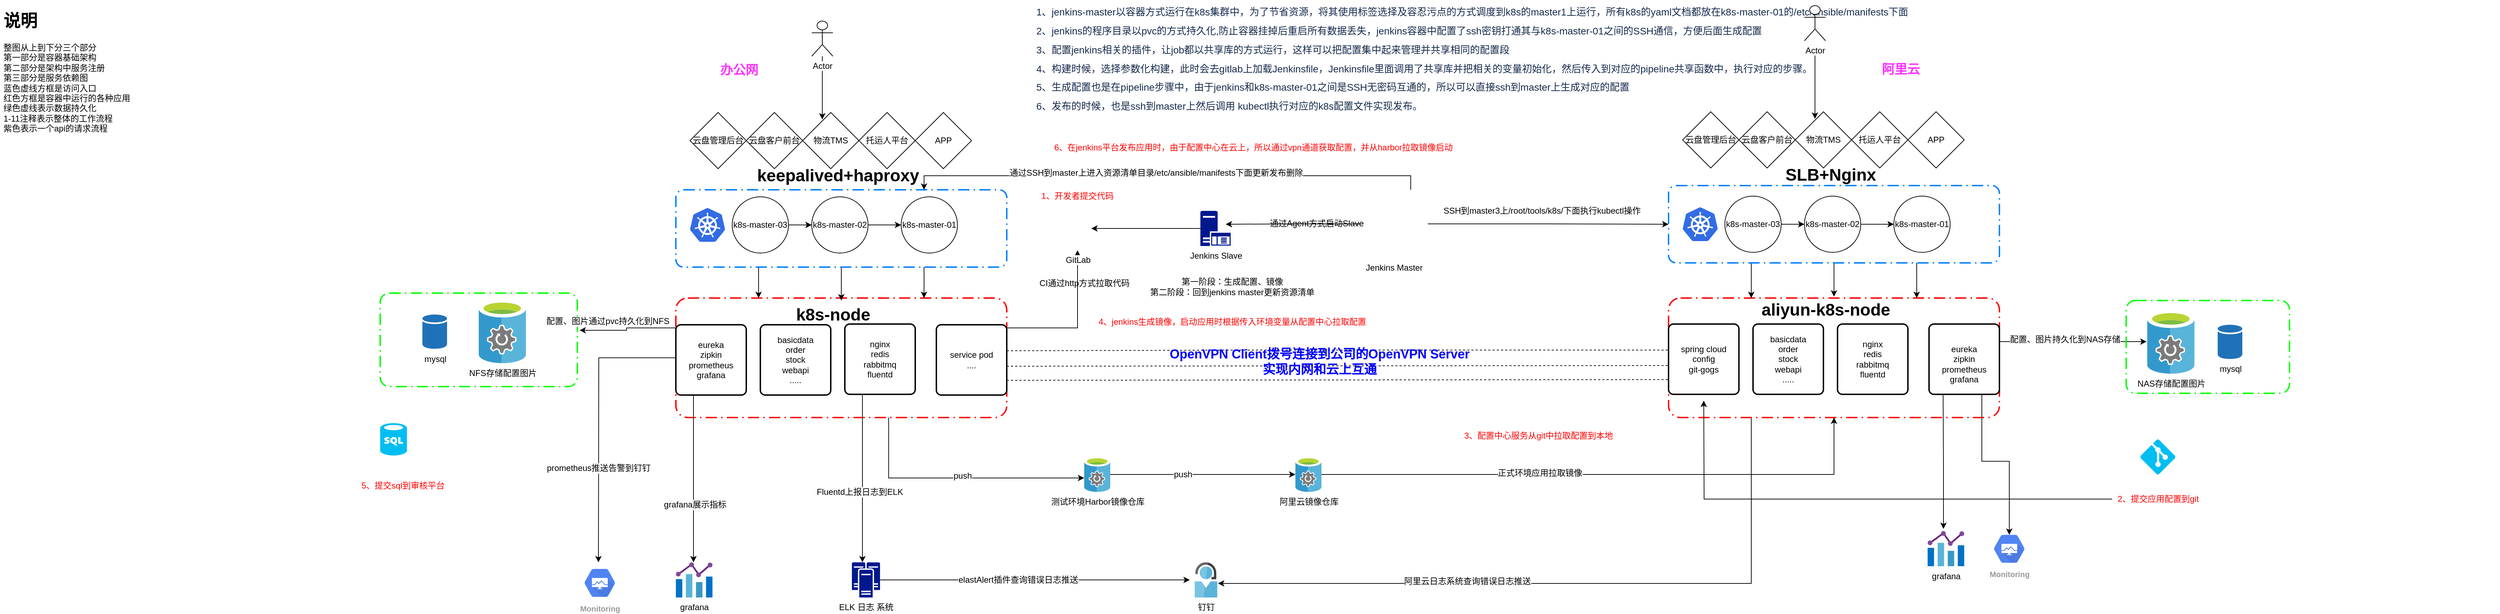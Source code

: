 <mxfile version="12.3.6" type="github" pages="1">
  <diagram id="JOAECc9dolxZvERgOYIs" name="第 1 页">
    <mxGraphModel dx="2412" dy="1940" grid="1" gridSize="10" guides="1" tooltips="1" connect="1" arrows="1" fold="1" page="1" pageScale="1" pageWidth="827" pageHeight="1169" math="0" shadow="0">
      <root>
        <mxCell id="0"/>
        <mxCell id="1" parent="0"/>
        <mxCell id="RfoIqtlfHeD6Kl8EGxVd-103" value="&lt;p style=&quot;margin: 0px ; padding: 0px ; color: rgb(23 , 43 , 77) ; font-family: , &amp;#34;blinkmacsystemfont&amp;#34; , &amp;#34;segoe ui&amp;#34; , &amp;#34;roboto&amp;#34; , &amp;#34;oxygen&amp;#34; , &amp;#34;ubuntu&amp;#34; , &amp;#34;fira sans&amp;#34; , &amp;#34;droid sans&amp;#34; , &amp;#34;helvetica neue&amp;#34; , sans-serif ; font-size: 14px ; background-color: rgb(255 , 255 , 255)&quot;&gt;1、jenkins-master以容器方式运行在k8s集群中，为了节省资源，将其使用标签选择及容忍污点的方式调度到k8s的master1上运行，所有k8s的yaml文档都放在k8s-master-01的/etc/ansible/manifests下面&lt;/p&gt;&lt;p style=&quot;margin: 10px 0px 0px ; padding: 0px ; color: rgb(23 , 43 , 77) ; font-family: , &amp;#34;blinkmacsystemfont&amp;#34; , &amp;#34;segoe ui&amp;#34; , &amp;#34;roboto&amp;#34; , &amp;#34;oxygen&amp;#34; , &amp;#34;ubuntu&amp;#34; , &amp;#34;fira sans&amp;#34; , &amp;#34;droid sans&amp;#34; , &amp;#34;helvetica neue&amp;#34; , sans-serif ; font-size: 14px ; background-color: rgb(255 , 255 , 255)&quot;&gt;2、jenkins的程序目录以pvc的方式持久化,防止容器挂掉后重启所有数据丢失，jenkins容器中配置了ssh密钥打通其与k8s-master-01之间的SSH通信，方便后面生成配置&lt;/p&gt;&lt;p style=&quot;margin: 10px 0px 0px ; padding: 0px ; color: rgb(23 , 43 , 77) ; font-family: , &amp;#34;blinkmacsystemfont&amp;#34; , &amp;#34;segoe ui&amp;#34; , &amp;#34;roboto&amp;#34; , &amp;#34;oxygen&amp;#34; , &amp;#34;ubuntu&amp;#34; , &amp;#34;fira sans&amp;#34; , &amp;#34;droid sans&amp;#34; , &amp;#34;helvetica neue&amp;#34; , sans-serif ; font-size: 14px ; background-color: rgb(255 , 255 , 255)&quot;&gt;3、配置jenkins相关的插件，让job都以共享库的方式运行，这样可以把配置集中起来管理并共享相同的配置段&lt;/p&gt;&lt;p style=&quot;margin: 10px 0px 0px ; padding: 0px ; color: rgb(23 , 43 , 77) ; font-family: , &amp;#34;blinkmacsystemfont&amp;#34; , &amp;#34;segoe ui&amp;#34; , &amp;#34;roboto&amp;#34; , &amp;#34;oxygen&amp;#34; , &amp;#34;ubuntu&amp;#34; , &amp;#34;fira sans&amp;#34; , &amp;#34;droid sans&amp;#34; , &amp;#34;helvetica neue&amp;#34; , sans-serif ; font-size: 14px ; background-color: rgb(255 , 255 , 255)&quot;&gt;4、构建时候，选择参数化构建，此时会去gitlab上加载Jenkinsfile，Jenkinsfile里面调用了共享库并把相关的变量初始化，然后传入到对应的pipeline共享函数中，执行对应的步骤。&lt;/p&gt;&lt;p style=&quot;margin: 10px 0px 0px ; padding: 0px ; color: rgb(23 , 43 , 77) ; font-family: , &amp;#34;blinkmacsystemfont&amp;#34; , &amp;#34;segoe ui&amp;#34; , &amp;#34;roboto&amp;#34; , &amp;#34;oxygen&amp;#34; , &amp;#34;ubuntu&amp;#34; , &amp;#34;fira sans&amp;#34; , &amp;#34;droid sans&amp;#34; , &amp;#34;helvetica neue&amp;#34; , sans-serif ; font-size: 14px ; background-color: rgb(255 , 255 , 255)&quot;&gt;5、生成配置也是在pipeline步骤中，由于jenkins和k8s-master-01之间是SSH无密码互通的，所以可以直接ssh到master上生成对应的配置&lt;/p&gt;&lt;p style=&quot;margin: 10px 0px 0px ; padding: 0px ; color: rgb(23 , 43 , 77) ; font-family: , &amp;#34;blinkmacsystemfont&amp;#34; , &amp;#34;segoe ui&amp;#34; , &amp;#34;roboto&amp;#34; , &amp;#34;oxygen&amp;#34; , &amp;#34;ubuntu&amp;#34; , &amp;#34;fira sans&amp;#34; , &amp;#34;droid sans&amp;#34; , &amp;#34;helvetica neue&amp;#34; , sans-serif ; font-size: 14px ; background-color: rgb(255 , 255 , 255)&quot;&gt;6、发布的时候，也是ssh到master上然后调用&amp;nbsp;kubectl执行对应的k8s配置文件实现发布。&lt;/p&gt;" style="text;html=1;strokeColor=none;fillColor=none;align=left;verticalAlign=middle;whiteSpace=wrap;rounded=0;shadow=0;" vertex="1" parent="1">
          <mxGeometry x="650" y="58" width="2080" height="31" as="geometry"/>
        </mxCell>
        <mxCell id="RfoIqtlfHeD6Kl8EGxVd-90" style="edgeStyle=orthogonalEdgeStyle;rounded=0;orthogonalLoop=1;jettySize=auto;html=1;exitX=0.25;exitY=1;exitDx=0;exitDy=0;entryX=1.031;entryY=0.6;entryDx=0;entryDy=0;entryPerimeter=0;" edge="1" parent="1" source="RfoIqtlfHeD6Kl8EGxVd-40" target="RfoIqtlfHeD6Kl8EGxVd-88">
          <mxGeometry relative="1" as="geometry"/>
        </mxCell>
        <mxCell id="RfoIqtlfHeD6Kl8EGxVd-91" value="阿里云日志系统查询错误日志推送" style="text;html=1;align=center;verticalAlign=middle;resizable=0;points=[];;labelBackgroundColor=#ffffff;" vertex="1" connectable="0" parent="RfoIqtlfHeD6Kl8EGxVd-90">
          <mxGeometry x="0.288" y="-3" relative="1" as="geometry">
            <mxPoint as="offset"/>
          </mxGeometry>
        </mxCell>
        <mxCell id="RfoIqtlfHeD6Kl8EGxVd-40" value="" style="rounded=1;arcSize=10;dashed=1;strokeColor=#FF0000;fillColor=none;gradientColor=none;dashPattern=8 3 1 3;strokeWidth=2;shadow=0;" vertex="1" parent="1">
          <mxGeometry x="1550" y="414" width="470" height="170" as="geometry"/>
        </mxCell>
        <mxCell id="RfoIqtlfHeD6Kl8EGxVd-110" style="edgeStyle=orthogonalEdgeStyle;rounded=0;orthogonalLoop=1;jettySize=auto;html=1;exitX=1;exitY=0.25;exitDx=0;exitDy=0;entryX=0.5;entryY=1;entryDx=0;entryDy=0;" edge="1" parent="1" source="RfoIqtlfHeD6Kl8EGxVd-7" target="RfoIqtlfHeD6Kl8EGxVd-108">
          <mxGeometry relative="1" as="geometry"/>
        </mxCell>
        <mxCell id="RfoIqtlfHeD6Kl8EGxVd-7" value="" style="rounded=1;arcSize=10;dashed=1;strokeColor=#FF0000;fillColor=none;gradientColor=none;dashPattern=8 3 1 3;strokeWidth=2;shadow=0;" vertex="1" parent="1">
          <mxGeometry x="140" y="414" width="470" height="170" as="geometry"/>
        </mxCell>
        <mxCell id="RfoIqtlfHeD6Kl8EGxVd-17" value="" style="rounded=1;arcSize=10;dashed=1;strokeColor=#00FF00;fillColor=none;gradientColor=none;dashPattern=8 3 1 3;strokeWidth=2;shadow=0;" vertex="1" parent="1">
          <mxGeometry x="-280" y="407" width="280" height="133" as="geometry"/>
        </mxCell>
        <mxCell id="RfoIqtlfHeD6Kl8EGxVd-18" style="edgeStyle=orthogonalEdgeStyle;rounded=0;orthogonalLoop=1;jettySize=auto;html=1;exitX=0;exitY=0.25;exitDx=0;exitDy=0;entryX=1.011;entryY=0.398;entryDx=0;entryDy=0;entryPerimeter=0;" edge="1" parent="1" source="RfoIqtlfHeD6Kl8EGxVd-7" target="RfoIqtlfHeD6Kl8EGxVd-17">
          <mxGeometry relative="1" as="geometry"/>
        </mxCell>
        <mxCell id="RfoIqtlfHeD6Kl8EGxVd-19" value="配置、图片通过pvc持久化到NFS" style="text;html=1;align=center;verticalAlign=middle;resizable=0;points=[];;labelBackgroundColor=#ffffff;" vertex="1" connectable="0" parent="RfoIqtlfHeD6Kl8EGxVd-18">
          <mxGeometry x="0.329" y="-3" relative="1" as="geometry">
            <mxPoint x="-8" y="-10" as="offset"/>
          </mxGeometry>
        </mxCell>
        <mxCell id="RfoIqtlfHeD6Kl8EGxVd-21" style="edgeStyle=orthogonalEdgeStyle;rounded=0;orthogonalLoop=1;jettySize=auto;html=1;" edge="1" parent="1" source="RfoIqtlfHeD6Kl8EGxVd-7">
          <mxGeometry relative="1" as="geometry">
            <mxPoint x="30" y="790" as="targetPoint"/>
          </mxGeometry>
        </mxCell>
        <mxCell id="RfoIqtlfHeD6Kl8EGxVd-29" value="prometheus推送告警到钉钉" style="text;html=1;align=center;verticalAlign=middle;resizable=0;points=[];;labelBackgroundColor=#ffffff;" vertex="1" connectable="0" parent="RfoIqtlfHeD6Kl8EGxVd-21">
          <mxGeometry x="0.332" relative="1" as="geometry">
            <mxPoint as="offset"/>
          </mxGeometry>
        </mxCell>
        <mxCell id="RfoIqtlfHeD6Kl8EGxVd-34" style="edgeStyle=orthogonalEdgeStyle;rounded=0;orthogonalLoop=1;jettySize=auto;html=1;exitX=0.643;exitY=1;exitDx=0;exitDy=0;entryX=0;entryY=0.6;entryDx=0;entryDy=0;entryPerimeter=0;exitPerimeter=0;" edge="1" parent="1" source="RfoIqtlfHeD6Kl8EGxVd-7" target="RfoIqtlfHeD6Kl8EGxVd-32">
          <mxGeometry relative="1" as="geometry"/>
        </mxCell>
        <mxCell id="RfoIqtlfHeD6Kl8EGxVd-72" value="push" style="text;html=1;align=center;verticalAlign=middle;resizable=0;points=[];;labelBackgroundColor=#ffffff;" vertex="1" connectable="0" parent="RfoIqtlfHeD6Kl8EGxVd-34">
          <mxGeometry x="0.05" y="3" relative="1" as="geometry">
            <mxPoint as="offset"/>
          </mxGeometry>
        </mxCell>
        <mxCell id="RfoIqtlfHeD6Kl8EGxVd-81" style="edgeStyle=orthogonalEdgeStyle;rounded=0;orthogonalLoop=1;jettySize=auto;html=1;exitX=0.25;exitY=1;exitDx=0;exitDy=0;entryX=0.25;entryY=0;entryDx=0;entryDy=0;" edge="1" parent="1" source="RfoIqtlfHeD6Kl8EGxVd-3" target="RfoIqtlfHeD6Kl8EGxVd-7">
          <mxGeometry relative="1" as="geometry"/>
        </mxCell>
        <mxCell id="RfoIqtlfHeD6Kl8EGxVd-82" style="edgeStyle=orthogonalEdgeStyle;rounded=0;orthogonalLoop=1;jettySize=auto;html=1;exitX=0.5;exitY=1;exitDx=0;exitDy=0;entryX=0.62;entryY=0;entryDx=0;entryDy=0;entryPerimeter=0;" edge="1" parent="1" source="RfoIqtlfHeD6Kl8EGxVd-3" target="RfoIqtlfHeD6Kl8EGxVd-14">
          <mxGeometry relative="1" as="geometry"/>
        </mxCell>
        <mxCell id="RfoIqtlfHeD6Kl8EGxVd-83" style="edgeStyle=orthogonalEdgeStyle;rounded=0;orthogonalLoop=1;jettySize=auto;html=1;exitX=0.75;exitY=1;exitDx=0;exitDy=0;entryX=0.75;entryY=0;entryDx=0;entryDy=0;" edge="1" parent="1" source="RfoIqtlfHeD6Kl8EGxVd-3" target="RfoIqtlfHeD6Kl8EGxVd-7">
          <mxGeometry relative="1" as="geometry"/>
        </mxCell>
        <mxCell id="RfoIqtlfHeD6Kl8EGxVd-3" value="" style="rounded=1;arcSize=10;dashed=1;strokeColor=#007FFF;fillColor=none;gradientColor=none;dashPattern=8 3 1 3;strokeWidth=2;shadow=0;" vertex="1" parent="1">
          <mxGeometry x="140" y="260" width="470" height="110" as="geometry"/>
        </mxCell>
        <mxCell id="q3KWGAczgnSq44PTm5tH-10" style="edgeStyle=orthogonalEdgeStyle;rounded=0;orthogonalLoop=1;jettySize=auto;html=1;" parent="1" source="q3KWGAczgnSq44PTm5tH-1" edge="1">
          <mxGeometry relative="1" as="geometry">
            <mxPoint x="348" y="160" as="targetPoint"/>
          </mxGeometry>
        </mxCell>
        <mxCell id="q3KWGAczgnSq44PTm5tH-1" value="Actor" style="shape=umlActor;verticalLabelPosition=bottom;labelBackgroundColor=#ffffff;verticalAlign=top;html=1;outlineConnect=0;" parent="1" vertex="1">
          <mxGeometry x="333" y="20" width="30" height="50" as="geometry"/>
        </mxCell>
        <mxCell id="q3KWGAczgnSq44PTm5tH-2" value="云盘管理后台" style="rhombus;whiteSpace=wrap;html=1;" parent="1" vertex="1">
          <mxGeometry x="160" y="150" width="80" height="80" as="geometry"/>
        </mxCell>
        <mxCell id="q3KWGAczgnSq44PTm5tH-3" value="云盘客户前台" style="rhombus;whiteSpace=wrap;html=1;" parent="1" vertex="1">
          <mxGeometry x="240" y="150" width="80" height="80" as="geometry"/>
        </mxCell>
        <mxCell id="q3KWGAczgnSq44PTm5tH-4" value="物流TMS" style="rhombus;whiteSpace=wrap;html=1;" parent="1" vertex="1">
          <mxGeometry x="320" y="150" width="80" height="80" as="geometry"/>
        </mxCell>
        <mxCell id="q3KWGAczgnSq44PTm5tH-5" value="托运人平台" style="rhombus;whiteSpace=wrap;html=1;" parent="1" vertex="1">
          <mxGeometry x="400" y="150" width="80" height="80" as="geometry"/>
        </mxCell>
        <mxCell id="q3KWGAczgnSq44PTm5tH-8" value="&lt;h1&gt;说明&lt;/h1&gt;&lt;div&gt;整图从上到下分三个部分&lt;/div&gt;&lt;div&gt;第一部分是容器基础架构&lt;/div&gt;&lt;div&gt;第二部分是架构中服务注册&lt;/div&gt;&lt;div&gt;第三部分是服务依赖图&lt;/div&gt;&lt;div&gt;蓝色虚线方框是访问入口&lt;/div&gt;&lt;div&gt;红色方框是容器中运行的各种应用&lt;/div&gt;&lt;div&gt;绿色虚线表示数据持久化&lt;/div&gt;&lt;div&gt;1-11注释表示整体的工作流程&lt;/div&gt;&lt;div&gt;紫色表示一个api的请求流程&lt;/div&gt;" style="text;html=1;strokeColor=none;fillColor=none;spacing=5;spacingTop=-20;whiteSpace=wrap;overflow=hidden;rounded=0;" parent="1" vertex="1">
          <mxGeometry x="-820" width="197" height="200" as="geometry"/>
        </mxCell>
        <mxCell id="q3KWGAczgnSq44PTm5tH-9" value="&lt;font color=&quot;#ff33ff&quot; style=&quot;font-size: 18px&quot;&gt;&lt;b&gt;办公网&lt;/b&gt;&lt;/font&gt;" style="text;html=1;strokeColor=none;fillColor=none;align=center;verticalAlign=middle;whiteSpace=wrap;rounded=0;" parent="1" vertex="1">
          <mxGeometry x="200" y="70" width="60" height="40" as="geometry"/>
        </mxCell>
        <mxCell id="q3KWGAczgnSq44PTm5tH-11" value="APP" style="rhombus;whiteSpace=wrap;html=1;" parent="1" vertex="1">
          <mxGeometry x="480" y="150" width="80" height="80" as="geometry"/>
        </mxCell>
        <mxCell id="RfoIqtlfHeD6Kl8EGxVd-4" style="edgeStyle=orthogonalEdgeStyle;rounded=0;orthogonalLoop=1;jettySize=auto;html=1;exitX=1;exitY=0.5;exitDx=0;exitDy=0;entryX=0;entryY=0.5;entryDx=0;entryDy=0;" edge="1" parent="1" source="q3KWGAczgnSq44PTm5tH-13" target="q3KWGAczgnSq44PTm5tH-14">
          <mxGeometry relative="1" as="geometry"/>
        </mxCell>
        <mxCell id="q3KWGAczgnSq44PTm5tH-13" value="k8s-master-03" style="ellipse;whiteSpace=wrap;html=1;aspect=fixed;fillColor=#FFFFFF;" parent="1" vertex="1">
          <mxGeometry x="220" y="270" width="80" height="80" as="geometry"/>
        </mxCell>
        <mxCell id="RfoIqtlfHeD6Kl8EGxVd-5" style="edgeStyle=orthogonalEdgeStyle;rounded=0;orthogonalLoop=1;jettySize=auto;html=1;exitX=1;exitY=0.5;exitDx=0;exitDy=0;entryX=0;entryY=0.5;entryDx=0;entryDy=0;" edge="1" parent="1" source="q3KWGAczgnSq44PTm5tH-14" target="q3KWGAczgnSq44PTm5tH-15">
          <mxGeometry relative="1" as="geometry"/>
        </mxCell>
        <mxCell id="q3KWGAczgnSq44PTm5tH-14" value="&lt;span style=&quot;white-space: normal&quot;&gt;k8s-master-02&lt;/span&gt;" style="ellipse;whiteSpace=wrap;html=1;aspect=fixed;fillColor=#FFFFFF;" parent="1" vertex="1">
          <mxGeometry x="333" y="270" width="80" height="80" as="geometry"/>
        </mxCell>
        <mxCell id="q3KWGAczgnSq44PTm5tH-15" value="&lt;span style=&quot;white-space: normal&quot;&gt;k8s-master-01&lt;/span&gt;" style="ellipse;whiteSpace=wrap;html=1;aspect=fixed;fillColor=#FFFFFF;" parent="1" vertex="1">
          <mxGeometry x="460" y="270" width="80" height="80" as="geometry"/>
        </mxCell>
        <mxCell id="q3KWGAczgnSq44PTm5tH-18" value="" style="aspect=fixed;html=1;points=[];align=center;image;fontSize=12;image=img/lib/mscae/Kubernetes.svg;shadow=0;fillColor=#FFFFFF;" parent="1" vertex="1">
          <mxGeometry x="160" y="286" width="50" height="48" as="geometry"/>
        </mxCell>
        <mxCell id="RfoIqtlfHeD6Kl8EGxVd-25" style="edgeStyle=orthogonalEdgeStyle;rounded=0;orthogonalLoop=1;jettySize=auto;html=1;exitX=0.25;exitY=1;exitDx=0;exitDy=0;entryX=0.481;entryY=0;entryDx=0;entryDy=0;entryPerimeter=0;" edge="1" parent="1" source="q3KWGAczgnSq44PTm5tH-19" target="RfoIqtlfHeD6Kl8EGxVd-24">
          <mxGeometry relative="1" as="geometry"/>
        </mxCell>
        <mxCell id="RfoIqtlfHeD6Kl8EGxVd-30" value="grafana展示指标" style="text;html=1;align=center;verticalAlign=middle;resizable=0;points=[];;labelBackgroundColor=#ffffff;" vertex="1" connectable="0" parent="RfoIqtlfHeD6Kl8EGxVd-25">
          <mxGeometry x="0.311" y="2" relative="1" as="geometry">
            <mxPoint as="offset"/>
          </mxGeometry>
        </mxCell>
        <mxCell id="q3KWGAczgnSq44PTm5tH-19" value="eureka&lt;br&gt;zipkin&lt;br&gt;prometheus&lt;br&gt;grafana" style="rounded=1;whiteSpace=wrap;html=1;absoluteArcSize=1;arcSize=14;strokeWidth=2;shadow=0;fillColor=#FFFFFF;" parent="1" vertex="1">
          <mxGeometry x="140" y="452" width="100" height="100" as="geometry"/>
        </mxCell>
        <mxCell id="RfoIqtlfHeD6Kl8EGxVd-6" value="keepalived+haproxy" style="text;strokeColor=none;fillColor=none;html=1;fontSize=24;fontStyle=1;verticalAlign=middle;align=center;shadow=0;" vertex="1" parent="1">
          <mxGeometry x="320" y="220" width="100" height="40" as="geometry"/>
        </mxCell>
        <mxCell id="RfoIqtlfHeD6Kl8EGxVd-84" style="edgeStyle=orthogonalEdgeStyle;rounded=0;orthogonalLoop=1;jettySize=auto;html=1;exitX=0.25;exitY=1;exitDx=0;exitDy=0;" edge="1" parent="1" source="RfoIqtlfHeD6Kl8EGxVd-8">
          <mxGeometry relative="1" as="geometry">
            <mxPoint x="405" y="790" as="targetPoint"/>
          </mxGeometry>
        </mxCell>
        <mxCell id="RfoIqtlfHeD6Kl8EGxVd-86" value="Fluentd上报日志到ELK" style="text;html=1;align=center;verticalAlign=middle;resizable=0;points=[];;labelBackgroundColor=#ffffff;" vertex="1" connectable="0" parent="RfoIqtlfHeD6Kl8EGxVd-84">
          <mxGeometry x="0.197" y="-1" relative="1" as="geometry">
            <mxPoint x="-4" y="-4" as="offset"/>
          </mxGeometry>
        </mxCell>
        <mxCell id="RfoIqtlfHeD6Kl8EGxVd-8" value="nginx&lt;br&gt;redis&lt;br&gt;rabbitmq&lt;br&gt;fluentd" style="rounded=1;whiteSpace=wrap;html=1;absoluteArcSize=1;arcSize=14;strokeWidth=2;shadow=0;fillColor=#FFFFFF;" vertex="1" parent="1">
          <mxGeometry x="380" y="451" width="100" height="100" as="geometry"/>
        </mxCell>
        <mxCell id="RfoIqtlfHeD6Kl8EGxVd-9" value="service pod&lt;br&gt;...." style="rounded=1;whiteSpace=wrap;html=1;absoluteArcSize=1;arcSize=14;strokeWidth=2;shadow=0;fillColor=#FFFFFF;" vertex="1" parent="1">
          <mxGeometry x="510" y="452" width="100" height="100" as="geometry"/>
        </mxCell>
        <mxCell id="RfoIqtlfHeD6Kl8EGxVd-10" value="basicdata&lt;br&gt;order&lt;br&gt;stock&lt;br&gt;webapi&lt;br&gt;....." style="rounded=1;whiteSpace=wrap;html=1;absoluteArcSize=1;arcSize=14;strokeWidth=2;shadow=0;fillColor=#FFFFFF;" vertex="1" parent="1">
          <mxGeometry x="260" y="452" width="100" height="100" as="geometry"/>
        </mxCell>
        <mxCell id="RfoIqtlfHeD6Kl8EGxVd-14" value="k8s-node" style="text;strokeColor=none;fillColor=none;html=1;fontSize=24;fontStyle=1;verticalAlign=middle;align=center;shadow=0;" vertex="1" parent="1">
          <mxGeometry x="313" y="417.5" width="100" height="40" as="geometry"/>
        </mxCell>
        <mxCell id="RfoIqtlfHeD6Kl8EGxVd-15" value="NFS存储配置图片" style="aspect=fixed;html=1;points=[];align=center;image;fontSize=12;image=img/lib/mscae/StorSimple_Data_Managers.svg;shadow=0;strokeColor=#FF0000;fillColor=#FFFFFF;" vertex="1" parent="1">
          <mxGeometry x="-140" y="417" width="67" height="90" as="geometry"/>
        </mxCell>
        <mxCell id="RfoIqtlfHeD6Kl8EGxVd-16" value="mysql" style="shadow=0;dashed=0;html=1;strokeColor=none;labelPosition=center;verticalLabelPosition=bottom;verticalAlign=top;outlineConnect=0;align=center;shape=mxgraph.office.databases.database;fillColor=#2072B8;" vertex="1" parent="1">
          <mxGeometry x="-220" y="437.5" width="35" height="49" as="geometry"/>
        </mxCell>
        <mxCell id="RfoIqtlfHeD6Kl8EGxVd-24" value="grafana" style="aspect=fixed;html=1;points=[];align=center;image;fontSize=12;image=img/lib/mscae/Chart.svg;shadow=0;strokeColor=#00FF00;fillColor=#FFFFFF;" vertex="1" parent="1">
          <mxGeometry x="140" y="790" width="52" height="50" as="geometry"/>
        </mxCell>
        <mxCell id="RfoIqtlfHeD6Kl8EGxVd-26" value="Monitoring" style="html=1;fillColor=#5184F3;strokeColor=none;verticalAlign=top;labelPosition=center;verticalLabelPosition=bottom;align=center;spacingTop=-6;fontSize=11;fontStyle=1;fontColor=#999999;shape=mxgraph.gcp2.hexIcon;prIcon=cloud_deployment_manager;shadow=0;" vertex="1" parent="1">
          <mxGeometry x="-1" y="790" width="66" height="58.5" as="geometry"/>
        </mxCell>
        <mxCell id="RfoIqtlfHeD6Kl8EGxVd-70" style="edgeStyle=orthogonalEdgeStyle;rounded=0;orthogonalLoop=1;jettySize=auto;html=1;" edge="1" parent="1" source="RfoIqtlfHeD6Kl8EGxVd-32" target="RfoIqtlfHeD6Kl8EGxVd-67">
          <mxGeometry relative="1" as="geometry"/>
        </mxCell>
        <mxCell id="RfoIqtlfHeD6Kl8EGxVd-71" value="push" style="text;html=1;align=center;verticalAlign=middle;resizable=0;points=[];;labelBackgroundColor=#ffffff;" vertex="1" connectable="0" parent="RfoIqtlfHeD6Kl8EGxVd-70">
          <mxGeometry x="-0.217" relative="1" as="geometry">
            <mxPoint as="offset"/>
          </mxGeometry>
        </mxCell>
        <mxCell id="RfoIqtlfHeD6Kl8EGxVd-32" value="测试环境Harbor镜像仓库" style="aspect=fixed;html=1;points=[];align=center;image;fontSize=12;image=img/lib/mscae/StorSimple_Data_Managers.svg;shadow=0;strokeColor=#00FF00;fillColor=#FFFFFF;" vertex="1" parent="1">
          <mxGeometry x="720" y="640" width="37" height="50" as="geometry"/>
        </mxCell>
        <mxCell id="RfoIqtlfHeD6Kl8EGxVd-98" style="edgeStyle=orthogonalEdgeStyle;rounded=0;orthogonalLoop=1;jettySize=auto;html=1;exitX=0.25;exitY=1;exitDx=0;exitDy=0;entryX=0.25;entryY=0;entryDx=0;entryDy=0;" edge="1" parent="1" source="RfoIqtlfHeD6Kl8EGxVd-41" target="RfoIqtlfHeD6Kl8EGxVd-40">
          <mxGeometry relative="1" as="geometry"/>
        </mxCell>
        <mxCell id="RfoIqtlfHeD6Kl8EGxVd-99" style="edgeStyle=orthogonalEdgeStyle;rounded=0;orthogonalLoop=1;jettySize=auto;html=1;exitX=0.5;exitY=1;exitDx=0;exitDy=0;entryX=0.62;entryY=0.025;entryDx=0;entryDy=0;entryPerimeter=0;" edge="1" parent="1" source="RfoIqtlfHeD6Kl8EGxVd-41" target="RfoIqtlfHeD6Kl8EGxVd-63">
          <mxGeometry relative="1" as="geometry"/>
        </mxCell>
        <mxCell id="RfoIqtlfHeD6Kl8EGxVd-100" style="edgeStyle=orthogonalEdgeStyle;rounded=0;orthogonalLoop=1;jettySize=auto;html=1;exitX=0.75;exitY=1;exitDx=0;exitDy=0;entryX=0.75;entryY=0;entryDx=0;entryDy=0;" edge="1" parent="1" source="RfoIqtlfHeD6Kl8EGxVd-41" target="RfoIqtlfHeD6Kl8EGxVd-40">
          <mxGeometry relative="1" as="geometry"/>
        </mxCell>
        <mxCell id="RfoIqtlfHeD6Kl8EGxVd-41" value="" style="rounded=1;arcSize=10;dashed=1;strokeColor=#007FFF;fillColor=none;gradientColor=none;dashPattern=8 3 1 3;strokeWidth=2;shadow=0;" vertex="1" parent="1">
          <mxGeometry x="1550" y="254" width="470" height="110" as="geometry"/>
        </mxCell>
        <mxCell id="RfoIqtlfHeD6Kl8EGxVd-42" style="edgeStyle=orthogonalEdgeStyle;rounded=0;orthogonalLoop=1;jettySize=auto;html=1;" edge="1" parent="1">
          <mxGeometry relative="1" as="geometry">
            <mxPoint x="1758" y="159" as="targetPoint"/>
            <mxPoint x="1758" y="69" as="sourcePoint"/>
          </mxGeometry>
        </mxCell>
        <mxCell id="RfoIqtlfHeD6Kl8EGxVd-43" value="Actor" style="shape=umlActor;verticalLabelPosition=bottom;labelBackgroundColor=#ffffff;verticalAlign=top;html=1;outlineConnect=0;" vertex="1" parent="1">
          <mxGeometry x="1743" y="-2" width="30" height="50" as="geometry"/>
        </mxCell>
        <mxCell id="RfoIqtlfHeD6Kl8EGxVd-44" value="云盘管理后台" style="rhombus;whiteSpace=wrap;html=1;" vertex="1" parent="1">
          <mxGeometry x="1570" y="149" width="80" height="80" as="geometry"/>
        </mxCell>
        <mxCell id="RfoIqtlfHeD6Kl8EGxVd-45" value="云盘客户前台" style="rhombus;whiteSpace=wrap;html=1;" vertex="1" parent="1">
          <mxGeometry x="1650" y="149" width="80" height="80" as="geometry"/>
        </mxCell>
        <mxCell id="RfoIqtlfHeD6Kl8EGxVd-46" value="物流TMS" style="rhombus;whiteSpace=wrap;html=1;" vertex="1" parent="1">
          <mxGeometry x="1730" y="149" width="80" height="80" as="geometry"/>
        </mxCell>
        <mxCell id="RfoIqtlfHeD6Kl8EGxVd-47" value="托运人平台" style="rhombus;whiteSpace=wrap;html=1;" vertex="1" parent="1">
          <mxGeometry x="1810" y="149" width="80" height="80" as="geometry"/>
        </mxCell>
        <mxCell id="RfoIqtlfHeD6Kl8EGxVd-48" value="&lt;font color=&quot;#ff33ff&quot;&gt;&lt;span style=&quot;font-size: 18px&quot;&gt;&lt;b&gt;阿里云&lt;/b&gt;&lt;/span&gt;&lt;/font&gt;" style="text;html=1;strokeColor=none;fillColor=none;align=center;verticalAlign=middle;whiteSpace=wrap;rounded=0;" vertex="1" parent="1">
          <mxGeometry x="1850" y="69" width="60" height="40" as="geometry"/>
        </mxCell>
        <mxCell id="RfoIqtlfHeD6Kl8EGxVd-49" value="APP" style="rhombus;whiteSpace=wrap;html=1;" vertex="1" parent="1">
          <mxGeometry x="1890" y="149" width="80" height="80" as="geometry"/>
        </mxCell>
        <mxCell id="RfoIqtlfHeD6Kl8EGxVd-50" style="edgeStyle=orthogonalEdgeStyle;rounded=0;orthogonalLoop=1;jettySize=auto;html=1;exitX=1;exitY=0.5;exitDx=0;exitDy=0;entryX=0;entryY=0.5;entryDx=0;entryDy=0;" edge="1" parent="1" source="RfoIqtlfHeD6Kl8EGxVd-51" target="RfoIqtlfHeD6Kl8EGxVd-53">
          <mxGeometry relative="1" as="geometry"/>
        </mxCell>
        <mxCell id="RfoIqtlfHeD6Kl8EGxVd-51" value="k8s-master-03" style="ellipse;whiteSpace=wrap;html=1;aspect=fixed;fillColor=#FFFFFF;" vertex="1" parent="1">
          <mxGeometry x="1630" y="269" width="80" height="80" as="geometry"/>
        </mxCell>
        <mxCell id="RfoIqtlfHeD6Kl8EGxVd-52" style="edgeStyle=orthogonalEdgeStyle;rounded=0;orthogonalLoop=1;jettySize=auto;html=1;exitX=1;exitY=0.5;exitDx=0;exitDy=0;entryX=0;entryY=0.5;entryDx=0;entryDy=0;" edge="1" parent="1" source="RfoIqtlfHeD6Kl8EGxVd-53" target="RfoIqtlfHeD6Kl8EGxVd-54">
          <mxGeometry relative="1" as="geometry"/>
        </mxCell>
        <mxCell id="RfoIqtlfHeD6Kl8EGxVd-53" value="&lt;span style=&quot;white-space: normal&quot;&gt;k8s-master-02&lt;/span&gt;" style="ellipse;whiteSpace=wrap;html=1;aspect=fixed;fillColor=#FFFFFF;" vertex="1" parent="1">
          <mxGeometry x="1743" y="269" width="80" height="80" as="geometry"/>
        </mxCell>
        <mxCell id="RfoIqtlfHeD6Kl8EGxVd-54" value="&lt;span style=&quot;white-space: normal&quot;&gt;k8s-master-01&lt;/span&gt;" style="ellipse;whiteSpace=wrap;html=1;aspect=fixed;fillColor=#FFFFFF;" vertex="1" parent="1">
          <mxGeometry x="1870" y="269" width="80" height="80" as="geometry"/>
        </mxCell>
        <mxCell id="RfoIqtlfHeD6Kl8EGxVd-55" value="" style="aspect=fixed;html=1;points=[];align=center;image;fontSize=12;image=img/lib/mscae/Kubernetes.svg;shadow=0;fillColor=#FFFFFF;" vertex="1" parent="1">
          <mxGeometry x="1570" y="285" width="50" height="48" as="geometry"/>
        </mxCell>
        <mxCell id="RfoIqtlfHeD6Kl8EGxVd-92" style="edgeStyle=orthogonalEdgeStyle;rounded=0;orthogonalLoop=1;jettySize=auto;html=1;exitX=0.5;exitY=1;exitDx=0;exitDy=0;" edge="1" parent="1">
          <mxGeometry relative="1" as="geometry">
            <mxPoint x="1940.5" y="742.5" as="targetPoint"/>
            <mxPoint x="1940" y="552" as="sourcePoint"/>
          </mxGeometry>
        </mxCell>
        <mxCell id="RfoIqtlfHeD6Kl8EGxVd-58" value="&lt;span style=&quot;white-space: normal&quot;&gt;spring cloud config&lt;br&gt;git-gogs&lt;br&gt;&lt;/span&gt;" style="rounded=1;whiteSpace=wrap;html=1;absoluteArcSize=1;arcSize=14;strokeWidth=2;shadow=0;fillColor=#FFFFFF;" vertex="1" parent="1">
          <mxGeometry x="1550" y="451" width="100" height="100" as="geometry"/>
        </mxCell>
        <mxCell id="RfoIqtlfHeD6Kl8EGxVd-59" value="SLB+Nginx" style="text;strokeColor=none;fillColor=none;html=1;fontSize=24;fontStyle=1;verticalAlign=middle;align=center;shadow=0;" vertex="1" parent="1">
          <mxGeometry x="1730" y="219" width="100" height="40" as="geometry"/>
        </mxCell>
        <mxCell id="RfoIqtlfHeD6Kl8EGxVd-60" value="nginx&lt;br&gt;redis&lt;br&gt;rabbitmq&lt;br&gt;fluentd" style="rounded=1;whiteSpace=wrap;html=1;absoluteArcSize=1;arcSize=14;strokeWidth=2;shadow=0;fillColor=#FFFFFF;" vertex="1" parent="1">
          <mxGeometry x="1790" y="451" width="100" height="100" as="geometry"/>
        </mxCell>
        <mxCell id="RfoIqtlfHeD6Kl8EGxVd-77" style="edgeStyle=orthogonalEdgeStyle;rounded=0;orthogonalLoop=1;jettySize=auto;html=1;exitX=0.75;exitY=1;exitDx=0;exitDy=0;entryX=0.5;entryY=0.16;entryDx=0;entryDy=0;entryPerimeter=0;" edge="1" parent="1" source="RfoIqtlfHeD6Kl8EGxVd-61" target="RfoIqtlfHeD6Kl8EGxVd-66">
          <mxGeometry relative="1" as="geometry"/>
        </mxCell>
        <mxCell id="RfoIqtlfHeD6Kl8EGxVd-78" style="edgeStyle=orthogonalEdgeStyle;rounded=0;orthogonalLoop=1;jettySize=auto;html=1;exitX=1;exitY=0.25;exitDx=0;exitDy=0;entryX=-0.015;entryY=0.489;entryDx=0;entryDy=0;entryPerimeter=0;" edge="1" parent="1" source="RfoIqtlfHeD6Kl8EGxVd-61" target="RfoIqtlfHeD6Kl8EGxVd-64">
          <mxGeometry relative="1" as="geometry"/>
        </mxCell>
        <mxCell id="RfoIqtlfHeD6Kl8EGxVd-79" value="配置、图片持久化到NAS存储" style="text;html=1;align=center;verticalAlign=middle;resizable=0;points=[];;labelBackgroundColor=#ffffff;" vertex="1" connectable="0" parent="RfoIqtlfHeD6Kl8EGxVd-78">
          <mxGeometry x="-0.11" y="3" relative="1" as="geometry">
            <mxPoint as="offset"/>
          </mxGeometry>
        </mxCell>
        <mxCell id="RfoIqtlfHeD6Kl8EGxVd-61" value="&lt;br&gt;eureka&lt;br&gt;zipkin&lt;br&gt;prometheus&lt;br&gt;grafana" style="rounded=1;whiteSpace=wrap;html=1;absoluteArcSize=1;arcSize=14;strokeWidth=2;shadow=0;fillColor=#FFFFFF;" vertex="1" parent="1">
          <mxGeometry x="1920" y="451" width="100" height="100" as="geometry"/>
        </mxCell>
        <mxCell id="RfoIqtlfHeD6Kl8EGxVd-62" value="basicdata&lt;br&gt;order&lt;br&gt;stock&lt;br&gt;webapi&lt;br&gt;....." style="rounded=1;whiteSpace=wrap;html=1;absoluteArcSize=1;arcSize=14;strokeWidth=2;shadow=0;fillColor=#FFFFFF;" vertex="1" parent="1">
          <mxGeometry x="1670" y="451" width="100" height="100" as="geometry"/>
        </mxCell>
        <mxCell id="RfoIqtlfHeD6Kl8EGxVd-63" value="aliyun-k8s-node" style="text;strokeColor=none;fillColor=none;html=1;fontSize=24;fontStyle=1;verticalAlign=middle;align=center;shadow=0;" vertex="1" parent="1">
          <mxGeometry x="1723" y="411" width="100" height="40" as="geometry"/>
        </mxCell>
        <mxCell id="RfoIqtlfHeD6Kl8EGxVd-64" value="NAS存储配置图片" style="aspect=fixed;html=1;points=[];align=center;image;fontSize=12;image=img/lib/mscae/StorSimple_Data_Managers.svg;shadow=0;strokeColor=#FF0000;fillColor=#FFFFFF;" vertex="1" parent="1">
          <mxGeometry x="2230" y="432" width="67" height="90" as="geometry"/>
        </mxCell>
        <mxCell id="RfoIqtlfHeD6Kl8EGxVd-65" value="grafana" style="aspect=fixed;html=1;points=[];align=center;image;fontSize=12;image=img/lib/mscae/Chart.svg;shadow=0;strokeColor=#00FF00;fillColor=#FFFFFF;" vertex="1" parent="1">
          <mxGeometry x="1918" y="745.5" width="52" height="50" as="geometry"/>
        </mxCell>
        <mxCell id="RfoIqtlfHeD6Kl8EGxVd-66" value="Monitoring" style="html=1;fillColor=#5184F3;strokeColor=none;verticalAlign=top;labelPosition=center;verticalLabelPosition=bottom;align=center;spacingTop=-6;fontSize=11;fontStyle=1;fontColor=#999999;shape=mxgraph.gcp2.hexIcon;prIcon=cloud_deployment_manager;shadow=0;" vertex="1" parent="1">
          <mxGeometry x="2001" y="741.5" width="66" height="58.5" as="geometry"/>
        </mxCell>
        <mxCell id="RfoIqtlfHeD6Kl8EGxVd-94" style="edgeStyle=orthogonalEdgeStyle;rounded=0;orthogonalLoop=1;jettySize=auto;html=1;entryX=0.5;entryY=1;entryDx=0;entryDy=0;" edge="1" parent="1" source="RfoIqtlfHeD6Kl8EGxVd-67" target="RfoIqtlfHeD6Kl8EGxVd-40">
          <mxGeometry relative="1" as="geometry"/>
        </mxCell>
        <mxCell id="RfoIqtlfHeD6Kl8EGxVd-95" value="正式环境应用拉取镜像" style="text;html=1;align=center;verticalAlign=middle;resizable=0;points=[];;labelBackgroundColor=#ffffff;" vertex="1" connectable="0" parent="RfoIqtlfHeD6Kl8EGxVd-94">
          <mxGeometry x="-0.234" y="2" relative="1" as="geometry">
            <mxPoint as="offset"/>
          </mxGeometry>
        </mxCell>
        <mxCell id="RfoIqtlfHeD6Kl8EGxVd-67" value="阿里云镜像仓库" style="aspect=fixed;html=1;points=[];align=center;image;fontSize=12;image=img/lib/mscae/StorSimple_Data_Managers.svg;shadow=0;strokeColor=#00FF00;fillColor=#FFFFFF;" vertex="1" parent="1">
          <mxGeometry x="1020" y="640" width="37" height="50" as="geometry"/>
        </mxCell>
        <mxCell id="RfoIqtlfHeD6Kl8EGxVd-74" value="" style="endArrow=none;dashed=1;html=1;entryX=0;entryY=0.5;entryDx=0;entryDy=0;exitX=1;exitY=0.5;exitDx=0;exitDy=0;" edge="1" parent="1">
          <mxGeometry width="50" height="50" relative="1" as="geometry">
            <mxPoint x="610" y="489" as="sourcePoint"/>
            <mxPoint x="1550" y="488" as="targetPoint"/>
            <Array as="points">
              <mxPoint x="990" y="488"/>
            </Array>
          </mxGeometry>
        </mxCell>
        <mxCell id="RfoIqtlfHeD6Kl8EGxVd-75" value="" style="endArrow=none;dashed=1;html=1;entryX=0;entryY=0.5;entryDx=0;entryDy=0;exitX=1;exitY=0.5;exitDx=0;exitDy=0;" edge="1" parent="1">
          <mxGeometry width="50" height="50" relative="1" as="geometry">
            <mxPoint x="610" y="511" as="sourcePoint"/>
            <mxPoint x="1550" y="510" as="targetPoint"/>
          </mxGeometry>
        </mxCell>
        <mxCell id="RfoIqtlfHeD6Kl8EGxVd-76" value="" style="endArrow=none;dashed=1;html=1;entryX=0;entryY=0.5;entryDx=0;entryDy=0;exitX=1;exitY=0.5;exitDx=0;exitDy=0;" edge="1" parent="1">
          <mxGeometry width="50" height="50" relative="1" as="geometry">
            <mxPoint x="610" y="531" as="sourcePoint"/>
            <mxPoint x="1550" y="530" as="targetPoint"/>
          </mxGeometry>
        </mxCell>
        <mxCell id="RfoIqtlfHeD6Kl8EGxVd-80" value="&lt;font style=&quot;font-size: 18px&quot; color=&quot;#0000ff&quot;&gt;&lt;b&gt;OpenVPN Client拨号连接到公司的OpenVPN Server&lt;br&gt;实现内网和云上互通&lt;br&gt;&lt;/b&gt;&lt;/font&gt;" style="text;html=1;align=center;verticalAlign=middle;resizable=0;points=[];;autosize=1;" vertex="1" parent="1">
          <mxGeometry x="834" y="485" width="440" height="40" as="geometry"/>
        </mxCell>
        <mxCell id="RfoIqtlfHeD6Kl8EGxVd-87" style="edgeStyle=orthogonalEdgeStyle;rounded=0;orthogonalLoop=1;jettySize=auto;html=1;" edge="1" parent="1" source="RfoIqtlfHeD6Kl8EGxVd-85">
          <mxGeometry relative="1" as="geometry">
            <mxPoint x="870" y="815" as="targetPoint"/>
          </mxGeometry>
        </mxCell>
        <mxCell id="RfoIqtlfHeD6Kl8EGxVd-89" value="elastAlert插件查询错误日志推送" style="text;html=1;align=center;verticalAlign=middle;resizable=0;points=[];;labelBackgroundColor=#ffffff;" vertex="1" connectable="0" parent="RfoIqtlfHeD6Kl8EGxVd-87">
          <mxGeometry x="-0.109" relative="1" as="geometry">
            <mxPoint as="offset"/>
          </mxGeometry>
        </mxCell>
        <mxCell id="RfoIqtlfHeD6Kl8EGxVd-85" value="ELK&amp;nbsp;日志&amp;nbsp;系统" style="aspect=fixed;pointerEvents=1;shadow=0;dashed=0;html=1;strokeColor=none;labelPosition=center;verticalLabelPosition=bottom;verticalAlign=top;align=center;fillColor=#00188D;shape=mxgraph.mscae.enterprise.cluster_server" vertex="1" parent="1">
          <mxGeometry x="390" y="790" width="40" height="50" as="geometry"/>
        </mxCell>
        <mxCell id="RfoIqtlfHeD6Kl8EGxVd-88" value="钉钉" style="aspect=fixed;html=1;points=[];align=center;image;fontSize=12;image=img/lib/mscae/Support_2.svg;shadow=0;strokeColor=#00FF00;fillColor=#FFFFFF;" vertex="1" parent="1">
          <mxGeometry x="877" y="790" width="32" height="50" as="geometry"/>
        </mxCell>
        <mxCell id="RfoIqtlfHeD6Kl8EGxVd-96" value="mysql" style="shadow=0;dashed=0;html=1;strokeColor=none;labelPosition=center;verticalLabelPosition=bottom;verticalAlign=top;outlineConnect=0;align=center;shape=mxgraph.office.databases.database;fillColor=#2072B8;" vertex="1" parent="1">
          <mxGeometry x="2330" y="452" width="35" height="49" as="geometry"/>
        </mxCell>
        <mxCell id="RfoIqtlfHeD6Kl8EGxVd-97" value="" style="rounded=1;arcSize=10;dashed=1;strokeColor=#00FF00;fillColor=none;gradientColor=none;dashPattern=8 3 1 3;strokeWidth=2;shadow=0;" vertex="1" parent="1">
          <mxGeometry x="2200" y="417.5" width="232" height="132" as="geometry"/>
        </mxCell>
        <mxCell id="RfoIqtlfHeD6Kl8EGxVd-105" style="edgeStyle=orthogonalEdgeStyle;rounded=0;orthogonalLoop=1;jettySize=auto;html=1;exitX=0;exitY=0.5;exitDx=0;exitDy=0;entryX=0.837;entryY=0.38;entryDx=0;entryDy=0;entryPerimeter=0;" edge="1" parent="1" source="RfoIqtlfHeD6Kl8EGxVd-101" target="RfoIqtlfHeD6Kl8EGxVd-104">
          <mxGeometry relative="1" as="geometry"/>
        </mxCell>
        <mxCell id="RfoIqtlfHeD6Kl8EGxVd-116" style="edgeStyle=orthogonalEdgeStyle;rounded=0;orthogonalLoop=1;jettySize=auto;html=1;exitX=0.75;exitY=0;exitDx=0;exitDy=0;entryX=0.75;entryY=0;entryDx=0;entryDy=0;" edge="1" parent="1" source="RfoIqtlfHeD6Kl8EGxVd-101" target="RfoIqtlfHeD6Kl8EGxVd-3">
          <mxGeometry relative="1" as="geometry"/>
        </mxCell>
        <mxCell id="RfoIqtlfHeD6Kl8EGxVd-117" value="通过SSH到master上进入资源清单目录/etc/ansible/manifests下面更新发布删除" style="text;html=1;align=center;verticalAlign=middle;resizable=0;points=[];;labelBackgroundColor=#ffffff;" vertex="1" connectable="0" parent="RfoIqtlfHeD6Kl8EGxVd-116">
          <mxGeometry x="0.045" y="-4" relative="1" as="geometry">
            <mxPoint as="offset"/>
          </mxGeometry>
        </mxCell>
        <mxCell id="RfoIqtlfHeD6Kl8EGxVd-118" style="edgeStyle=orthogonalEdgeStyle;rounded=0;orthogonalLoop=1;jettySize=auto;html=1;entryX=0;entryY=0.5;entryDx=0;entryDy=0;" edge="1" parent="1" source="RfoIqtlfHeD6Kl8EGxVd-101" target="RfoIqtlfHeD6Kl8EGxVd-41">
          <mxGeometry relative="1" as="geometry"/>
        </mxCell>
        <mxCell id="RfoIqtlfHeD6Kl8EGxVd-119" value="SSH到master3上/root/tools/k8s/下面执行kubectl操作" style="text;html=1;align=center;verticalAlign=middle;resizable=0;points=[];;labelBackgroundColor=#ffffff;" vertex="1" connectable="0" parent="RfoIqtlfHeD6Kl8EGxVd-118">
          <mxGeometry y="-67" relative="1" as="geometry">
            <mxPoint x="-9" y="-86" as="offset"/>
          </mxGeometry>
        </mxCell>
        <mxCell id="RfoIqtlfHeD6Kl8EGxVd-101" value="Jenkins Master" style="shape=image;html=1;verticalAlign=top;verticalLabelPosition=bottom;labelBackgroundColor=#ffffff;imageAspect=0;aspect=fixed;image=https://cdn4.iconfinder.com/data/icons/logos-brands-5/24/jenkins-128.png;shadow=0;strokeColor=#00FF00;fillColor=#FFFFFF;" vertex="1" parent="1">
          <mxGeometry x="1111" y="260" width="97" height="97" as="geometry"/>
        </mxCell>
        <mxCell id="RfoIqtlfHeD6Kl8EGxVd-111" style="edgeStyle=orthogonalEdgeStyle;rounded=0;orthogonalLoop=1;jettySize=auto;html=1;exitX=0;exitY=0.5;exitDx=0;exitDy=0;exitPerimeter=0;entryX=0.848;entryY=0.446;entryDx=0;entryDy=0;entryPerimeter=0;" edge="1" parent="1" source="RfoIqtlfHeD6Kl8EGxVd-104" target="RfoIqtlfHeD6Kl8EGxVd-108">
          <mxGeometry relative="1" as="geometry"/>
        </mxCell>
        <mxCell id="RfoIqtlfHeD6Kl8EGxVd-104" value="Jenkins Slave" style="aspect=fixed;pointerEvents=1;shadow=0;dashed=0;html=1;strokeColor=none;labelPosition=center;verticalLabelPosition=bottom;verticalAlign=top;align=center;fillColor=#00188D;shape=mxgraph.mscae.enterprise.application_server" vertex="1" parent="1">
          <mxGeometry x="885" y="290" width="43" height="50" as="geometry"/>
        </mxCell>
        <mxCell id="RfoIqtlfHeD6Kl8EGxVd-108" value="GitLab" style="shape=image;html=1;verticalAlign=top;verticalLabelPosition=bottom;labelBackgroundColor=#ffffff;imageAspect=0;aspect=fixed;image=https://cdn4.iconfinder.com/data/icons/logos-and-brands/512/144_Gitlab_logo_logos-128.png;shadow=0;strokeColor=#00FF00;fillColor=#FFFFFF;" vertex="1" parent="1">
          <mxGeometry x="682.5" y="290" width="56" height="56" as="geometry"/>
        </mxCell>
        <mxCell id="RfoIqtlfHeD6Kl8EGxVd-112" value="CI通过http方式拉取代码" style="text;html=1;align=center;verticalAlign=middle;resizable=0;points=[];;autosize=1;" vertex="1" parent="1">
          <mxGeometry x="650" y="383" width="140" height="20" as="geometry"/>
        </mxCell>
        <mxCell id="RfoIqtlfHeD6Kl8EGxVd-113" value="&lt;font color=&quot;#ff0000&quot;&gt;1、开发者提交代码&lt;/font&gt;" style="text;html=1;align=center;verticalAlign=middle;resizable=0;points=[];;autosize=1;" vertex="1" parent="1">
          <mxGeometry x="650" y="259" width="120" height="20" as="geometry"/>
        </mxCell>
        <mxCell id="RfoIqtlfHeD6Kl8EGxVd-114" value="通过Agent方式启动Slave" style="text;html=1;align=center;verticalAlign=middle;resizable=0;points=[];;autosize=1;" vertex="1" parent="1">
          <mxGeometry x="975" y="298" width="150" height="20" as="geometry"/>
        </mxCell>
        <mxCell id="RfoIqtlfHeD6Kl8EGxVd-122" style="edgeStyle=orthogonalEdgeStyle;rounded=0;orthogonalLoop=1;jettySize=auto;html=1;" edge="1" parent="1" source="RfoIqtlfHeD6Kl8EGxVd-120">
          <mxGeometry relative="1" as="geometry">
            <mxPoint x="1600" y="560" as="targetPoint"/>
          </mxGeometry>
        </mxCell>
        <mxCell id="RfoIqtlfHeD6Kl8EGxVd-120" value="&lt;font color=&quot;#ff0000&quot;&gt;2、提交应用配置到git&lt;/font&gt;" style="text;html=1;align=center;verticalAlign=middle;resizable=0;points=[];;autosize=1;" vertex="1" parent="1">
          <mxGeometry x="2180" y="690" width="130" height="20" as="geometry"/>
        </mxCell>
        <mxCell id="RfoIqtlfHeD6Kl8EGxVd-121" value="&lt;font color=&quot;#ff0000&quot;&gt;3、配置中心服务从git中拉取配置到本地&lt;/font&gt;" style="text;html=1;align=center;verticalAlign=middle;resizable=0;points=[];;autosize=1;" vertex="1" parent="1">
          <mxGeometry x="1250" y="600" width="230" height="20" as="geometry"/>
        </mxCell>
        <mxCell id="RfoIqtlfHeD6Kl8EGxVd-123" value="第一阶段：生成配置、镜像&lt;br&gt;第二阶段：回到jenkins master更新资源清单" style="text;html=1;align=center;verticalAlign=middle;resizable=0;points=[];;autosize=1;" vertex="1" parent="1">
          <mxGeometry x="805" y="383" width="250" height="30" as="geometry"/>
        </mxCell>
        <mxCell id="RfoIqtlfHeD6Kl8EGxVd-124" value="&lt;font color=&quot;#ff0000&quot;&gt;4、jenkins生成镜像，启动应用时根据传入环境变量从配置中心拉取配置&lt;/font&gt;" style="text;html=1;align=center;verticalAlign=middle;resizable=0;points=[];;autosize=1;" vertex="1" parent="1">
          <mxGeometry x="730" y="437.5" width="400" height="20" as="geometry"/>
        </mxCell>
        <mxCell id="RfoIqtlfHeD6Kl8EGxVd-125" value="" style="verticalLabelPosition=bottom;html=1;verticalAlign=top;align=center;strokeColor=none;fillColor=#00BEF2;shape=mxgraph.azure.git_repository;shadow=0;" vertex="1" parent="1">
          <mxGeometry x="2220" y="615" width="50" height="50" as="geometry"/>
        </mxCell>
        <mxCell id="RfoIqtlfHeD6Kl8EGxVd-126" value="" style="verticalLabelPosition=bottom;html=1;verticalAlign=top;align=center;strokeColor=none;fillColor=#00BEF2;shape=mxgraph.azure.sql_database;shadow=0;" vertex="1" parent="1">
          <mxGeometry x="-280" y="592" width="38" height="46" as="geometry"/>
        </mxCell>
        <mxCell id="RfoIqtlfHeD6Kl8EGxVd-127" value="&lt;font color=&quot;#ff0000&quot;&gt;5、提交sql到审核平台&lt;/font&gt;" style="text;html=1;align=center;verticalAlign=middle;resizable=0;points=[];;autosize=1;" vertex="1" parent="1">
          <mxGeometry x="-313" y="671" width="130" height="20" as="geometry"/>
        </mxCell>
        <mxCell id="RfoIqtlfHeD6Kl8EGxVd-128" value="&lt;font color=&quot;#ff0000&quot;&gt;6、在jenkins平台发布应用时，由于配置中心在云上，所以通过vpn通道获取配置，并从harbor拉取镜像启动&lt;/font&gt;" style="text;html=1;align=center;verticalAlign=middle;resizable=0;points=[];;autosize=1;" vertex="1" parent="1">
          <mxGeometry x="670" y="190" width="580" height="20" as="geometry"/>
        </mxCell>
      </root>
    </mxGraphModel>
  </diagram>
</mxfile>
